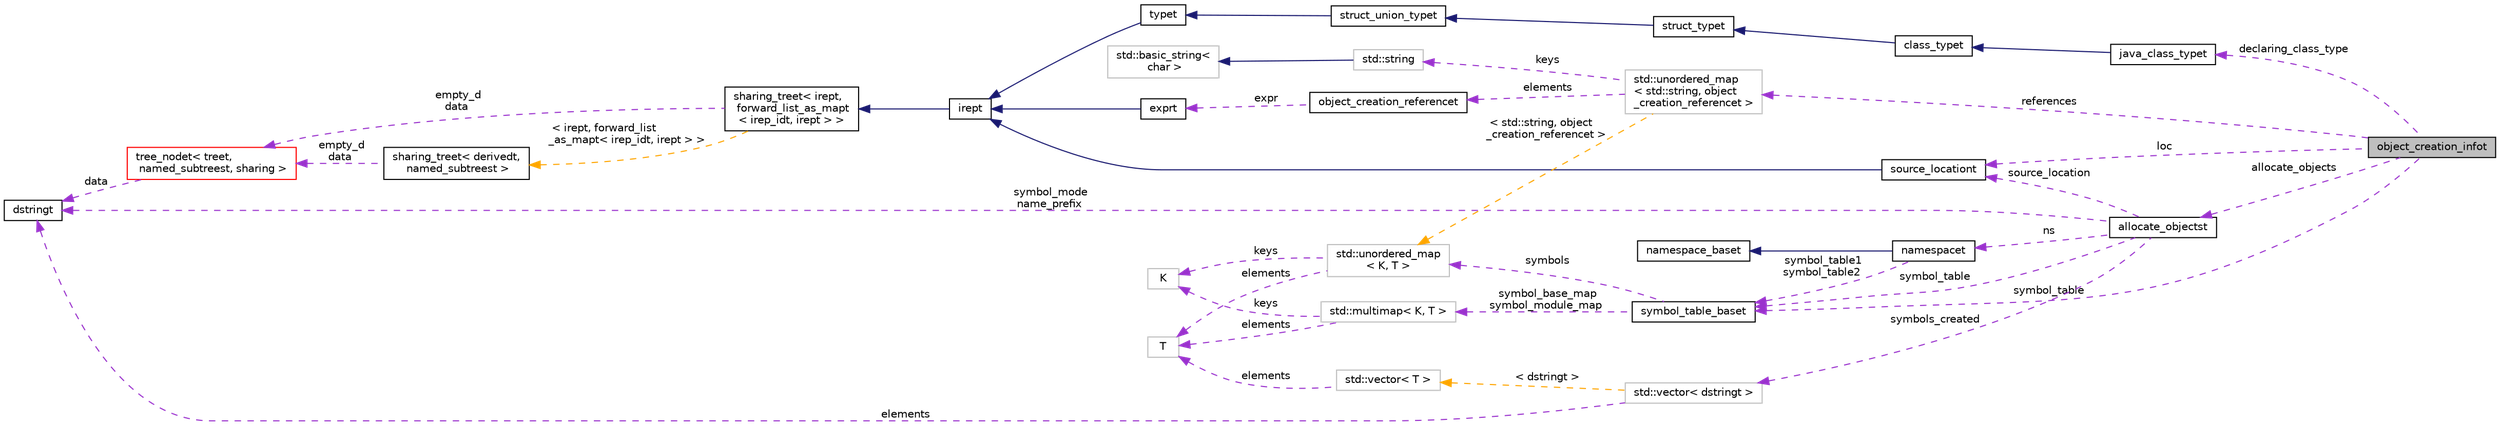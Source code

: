 digraph "object_creation_infot"
{
 // LATEX_PDF_SIZE
  bgcolor="transparent";
  edge [fontname="Helvetica",fontsize="10",labelfontname="Helvetica",labelfontsize="10"];
  node [fontname="Helvetica",fontsize="10",shape=record];
  rankdir="LR";
  Node1 [label="object_creation_infot",height=0.2,width=0.4,color="black", fillcolor="grey75", style="filled", fontcolor="black",tooltip="Values passed around between most functions of the recursive deterministic assignment algorithm enter..."];
  Node2 -> Node1 [dir="back",color="darkorchid3",fontsize="10",style="dashed",label=" references" ,fontname="Helvetica"];
  Node2 [label="std::unordered_map\l\< std::string, object\l_creation_referencet \>",height=0.2,width=0.4,color="grey75",tooltip=" "];
  Node3 -> Node2 [dir="back",color="darkorchid3",fontsize="10",style="dashed",label=" keys" ,fontname="Helvetica"];
  Node3 [label="std::string",height=0.2,width=0.4,color="grey75",tooltip="STL class."];
  Node4 -> Node3 [dir="back",color="midnightblue",fontsize="10",style="solid",fontname="Helvetica"];
  Node4 [label="std::basic_string\<\l char \>",height=0.2,width=0.4,color="grey75",tooltip="STL class."];
  Node5 -> Node2 [dir="back",color="darkorchid3",fontsize="10",style="dashed",label=" elements" ,fontname="Helvetica"];
  Node5 [label="object_creation_referencet",height=0.2,width=0.4,color="black",URL="$structobject__creation__referencet.html",tooltip="Information to store when several references point to the same Java object."];
  Node6 -> Node5 [dir="back",color="darkorchid3",fontsize="10",style="dashed",label=" expr" ,fontname="Helvetica"];
  Node6 [label="exprt",height=0.2,width=0.4,color="black",URL="$classexprt.html",tooltip="Base class for all expressions."];
  Node7 -> Node6 [dir="back",color="midnightblue",fontsize="10",style="solid",fontname="Helvetica"];
  Node7 [label="irept",height=0.2,width=0.4,color="black",URL="$classirept.html",tooltip="There are a large number of kinds of tree structured or tree-like data in CPROVER."];
  Node8 -> Node7 [dir="back",color="midnightblue",fontsize="10",style="solid",fontname="Helvetica"];
  Node8 [label="sharing_treet\< irept,\l forward_list_as_mapt\l\< irep_idt, irept \> \>",height=0.2,width=0.4,color="black",URL="$classsharing__treet.html",tooltip=" "];
  Node9 -> Node8 [dir="back",color="darkorchid3",fontsize="10",style="dashed",label=" empty_d\ndata" ,fontname="Helvetica"];
  Node9 [label="tree_nodet\< treet,\l named_subtreest, sharing \>",height=0.2,width=0.4,color="red",URL="$classtree__nodet.html",tooltip="A node with data in a tree, it contains:"];
  Node14 -> Node9 [dir="back",color="darkorchid3",fontsize="10",style="dashed",label=" data" ,fontname="Helvetica"];
  Node14 [label="dstringt",height=0.2,width=0.4,color="black",URL="$classdstringt.html",tooltip="dstringt has one field, an unsigned integer no which is an index into a static table of strings."];
  Node15 -> Node8 [dir="back",color="orange",fontsize="10",style="dashed",label=" \< irept, forward_list\l_as_mapt\< irep_idt, irept \> \>" ,fontname="Helvetica"];
  Node15 [label="sharing_treet\< derivedt,\l named_subtreest \>",height=0.2,width=0.4,color="black",URL="$classsharing__treet.html",tooltip="Base class for tree-like data structures with sharing."];
  Node9 -> Node15 [dir="back",color="darkorchid3",fontsize="10",style="dashed",label=" empty_d\ndata" ,fontname="Helvetica"];
  Node16 -> Node2 [dir="back",color="orange",fontsize="10",style="dashed",label=" \< std::string, object\l_creation_referencet \>" ,fontname="Helvetica"];
  Node16 [label="std::unordered_map\l\< K, T \>",height=0.2,width=0.4,color="grey75",tooltip="STL class."];
  Node17 -> Node16 [dir="back",color="darkorchid3",fontsize="10",style="dashed",label=" keys" ,fontname="Helvetica"];
  Node17 [label="K",height=0.2,width=0.4,color="grey75",tooltip=" "];
  Node13 -> Node16 [dir="back",color="darkorchid3",fontsize="10",style="dashed",label=" elements" ,fontname="Helvetica"];
  Node13 [label="T",height=0.2,width=0.4,color="grey75",tooltip=" "];
  Node18 -> Node1 [dir="back",color="darkorchid3",fontsize="10",style="dashed",label=" symbol_table" ,fontname="Helvetica"];
  Node18 [label="symbol_table_baset",height=0.2,width=0.4,color="black",URL="$classsymbol__table__baset.html",tooltip="The symbol table base class interface."];
  Node19 -> Node18 [dir="back",color="darkorchid3",fontsize="10",style="dashed",label=" symbol_base_map\nsymbol_module_map" ,fontname="Helvetica"];
  Node19 [label="std::multimap\< K, T \>",height=0.2,width=0.4,color="grey75",tooltip="STL class."];
  Node17 -> Node19 [dir="back",color="darkorchid3",fontsize="10",style="dashed",label=" keys" ,fontname="Helvetica"];
  Node13 -> Node19 [dir="back",color="darkorchid3",fontsize="10",style="dashed",label=" elements" ,fontname="Helvetica"];
  Node16 -> Node18 [dir="back",color="darkorchid3",fontsize="10",style="dashed",label=" symbols" ,fontname="Helvetica"];
  Node20 -> Node1 [dir="back",color="darkorchid3",fontsize="10",style="dashed",label=" allocate_objects" ,fontname="Helvetica"];
  Node20 [label="allocate_objectst",height=0.2,width=0.4,color="black",URL="$classallocate__objectst.html",tooltip=" "];
  Node18 -> Node20 [dir="back",color="darkorchid3",fontsize="10",style="dashed",label=" symbol_table" ,fontname="Helvetica"];
  Node21 -> Node20 [dir="back",color="darkorchid3",fontsize="10",style="dashed",label=" ns" ,fontname="Helvetica"];
  Node21 [label="namespacet",height=0.2,width=0.4,color="black",URL="$classnamespacet.html",tooltip="A namespacet is essentially one or two symbol tables bound together, to allow for symbol lookups in t..."];
  Node22 -> Node21 [dir="back",color="midnightblue",fontsize="10",style="solid",fontname="Helvetica"];
  Node22 [label="namespace_baset",height=0.2,width=0.4,color="black",URL="$classnamespace__baset.html",tooltip="Basic interface for a namespace."];
  Node18 -> Node21 [dir="back",color="darkorchid3",fontsize="10",style="dashed",label=" symbol_table1\nsymbol_table2" ,fontname="Helvetica"];
  Node14 -> Node20 [dir="back",color="darkorchid3",fontsize="10",style="dashed",label=" symbol_mode\nname_prefix" ,fontname="Helvetica"];
  Node23 -> Node20 [dir="back",color="darkorchid3",fontsize="10",style="dashed",label=" symbols_created" ,fontname="Helvetica"];
  Node23 [label="std::vector\< dstringt \>",height=0.2,width=0.4,color="grey75",tooltip=" "];
  Node14 -> Node23 [dir="back",color="darkorchid3",fontsize="10",style="dashed",label=" elements" ,fontname="Helvetica"];
  Node12 -> Node23 [dir="back",color="orange",fontsize="10",style="dashed",label=" \< dstringt \>" ,fontname="Helvetica"];
  Node12 [label="std::vector\< T \>",height=0.2,width=0.4,color="grey75",tooltip="STL class."];
  Node13 -> Node12 [dir="back",color="darkorchid3",fontsize="10",style="dashed",label=" elements" ,fontname="Helvetica"];
  Node24 -> Node20 [dir="back",color="darkorchid3",fontsize="10",style="dashed",label=" source_location" ,fontname="Helvetica"];
  Node24 [label="source_locationt",height=0.2,width=0.4,color="black",URL="$classsource__locationt.html",tooltip=" "];
  Node7 -> Node24 [dir="back",color="midnightblue",fontsize="10",style="solid",fontname="Helvetica"];
  Node25 -> Node1 [dir="back",color="darkorchid3",fontsize="10",style="dashed",label=" declaring_class_type" ,fontname="Helvetica"];
  Node25 [label="java_class_typet",height=0.2,width=0.4,color="black",URL="$classjava__class__typet.html",tooltip=" "];
  Node26 -> Node25 [dir="back",color="midnightblue",fontsize="10",style="solid",fontname="Helvetica"];
  Node26 [label="class_typet",height=0.2,width=0.4,color="black",URL="$classclass__typet.html",tooltip="Class type."];
  Node27 -> Node26 [dir="back",color="midnightblue",fontsize="10",style="solid",fontname="Helvetica"];
  Node27 [label="struct_typet",height=0.2,width=0.4,color="black",URL="$classstruct__typet.html",tooltip="Structure type, corresponds to C style structs."];
  Node28 -> Node27 [dir="back",color="midnightblue",fontsize="10",style="solid",fontname="Helvetica"];
  Node28 [label="struct_union_typet",height=0.2,width=0.4,color="black",URL="$classstruct__union__typet.html",tooltip="Base type for structs and unions."];
  Node29 -> Node28 [dir="back",color="midnightblue",fontsize="10",style="solid",fontname="Helvetica"];
  Node29 [label="typet",height=0.2,width=0.4,color="black",URL="$classtypet.html",tooltip="The type of an expression, extends irept."];
  Node7 -> Node29 [dir="back",color="midnightblue",fontsize="10",style="solid",fontname="Helvetica"];
  Node24 -> Node1 [dir="back",color="darkorchid3",fontsize="10",style="dashed",label=" loc" ,fontname="Helvetica"];
}
